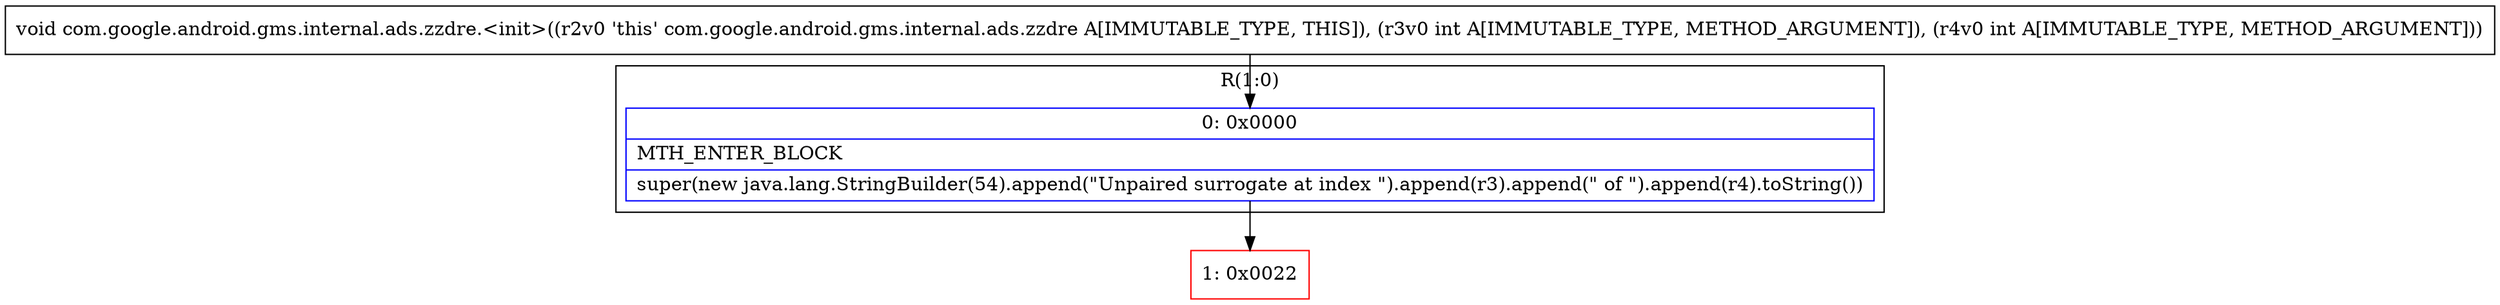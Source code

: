 digraph "CFG forcom.google.android.gms.internal.ads.zzdre.\<init\>(II)V" {
subgraph cluster_Region_503931175 {
label = "R(1:0)";
node [shape=record,color=blue];
Node_0 [shape=record,label="{0\:\ 0x0000|MTH_ENTER_BLOCK\l|super(new java.lang.StringBuilder(54).append(\"Unpaired surrogate at index \").append(r3).append(\" of \").append(r4).toString())\l}"];
}
Node_1 [shape=record,color=red,label="{1\:\ 0x0022}"];
MethodNode[shape=record,label="{void com.google.android.gms.internal.ads.zzdre.\<init\>((r2v0 'this' com.google.android.gms.internal.ads.zzdre A[IMMUTABLE_TYPE, THIS]), (r3v0 int A[IMMUTABLE_TYPE, METHOD_ARGUMENT]), (r4v0 int A[IMMUTABLE_TYPE, METHOD_ARGUMENT])) }"];
MethodNode -> Node_0;
Node_0 -> Node_1;
}

